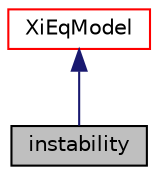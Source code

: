 digraph "instability"
{
  bgcolor="transparent";
  edge [fontname="Helvetica",fontsize="10",labelfontname="Helvetica",labelfontsize="10"];
  node [fontname="Helvetica",fontsize="10",shape=record];
  Node2 [label="instability",height=0.2,width=0.4,color="black", fillcolor="grey75", style="filled", fontcolor="black"];
  Node3 -> Node2 [dir="back",color="midnightblue",fontsize="10",style="solid",fontname="Helvetica"];
  Node3 [label="XiEqModel",height=0.2,width=0.4,color="red",URL="$a32949.html",tooltip="Base-class for all XiEq models used by the b-XiEq combustion model. The available models are : basicX..."];
}
